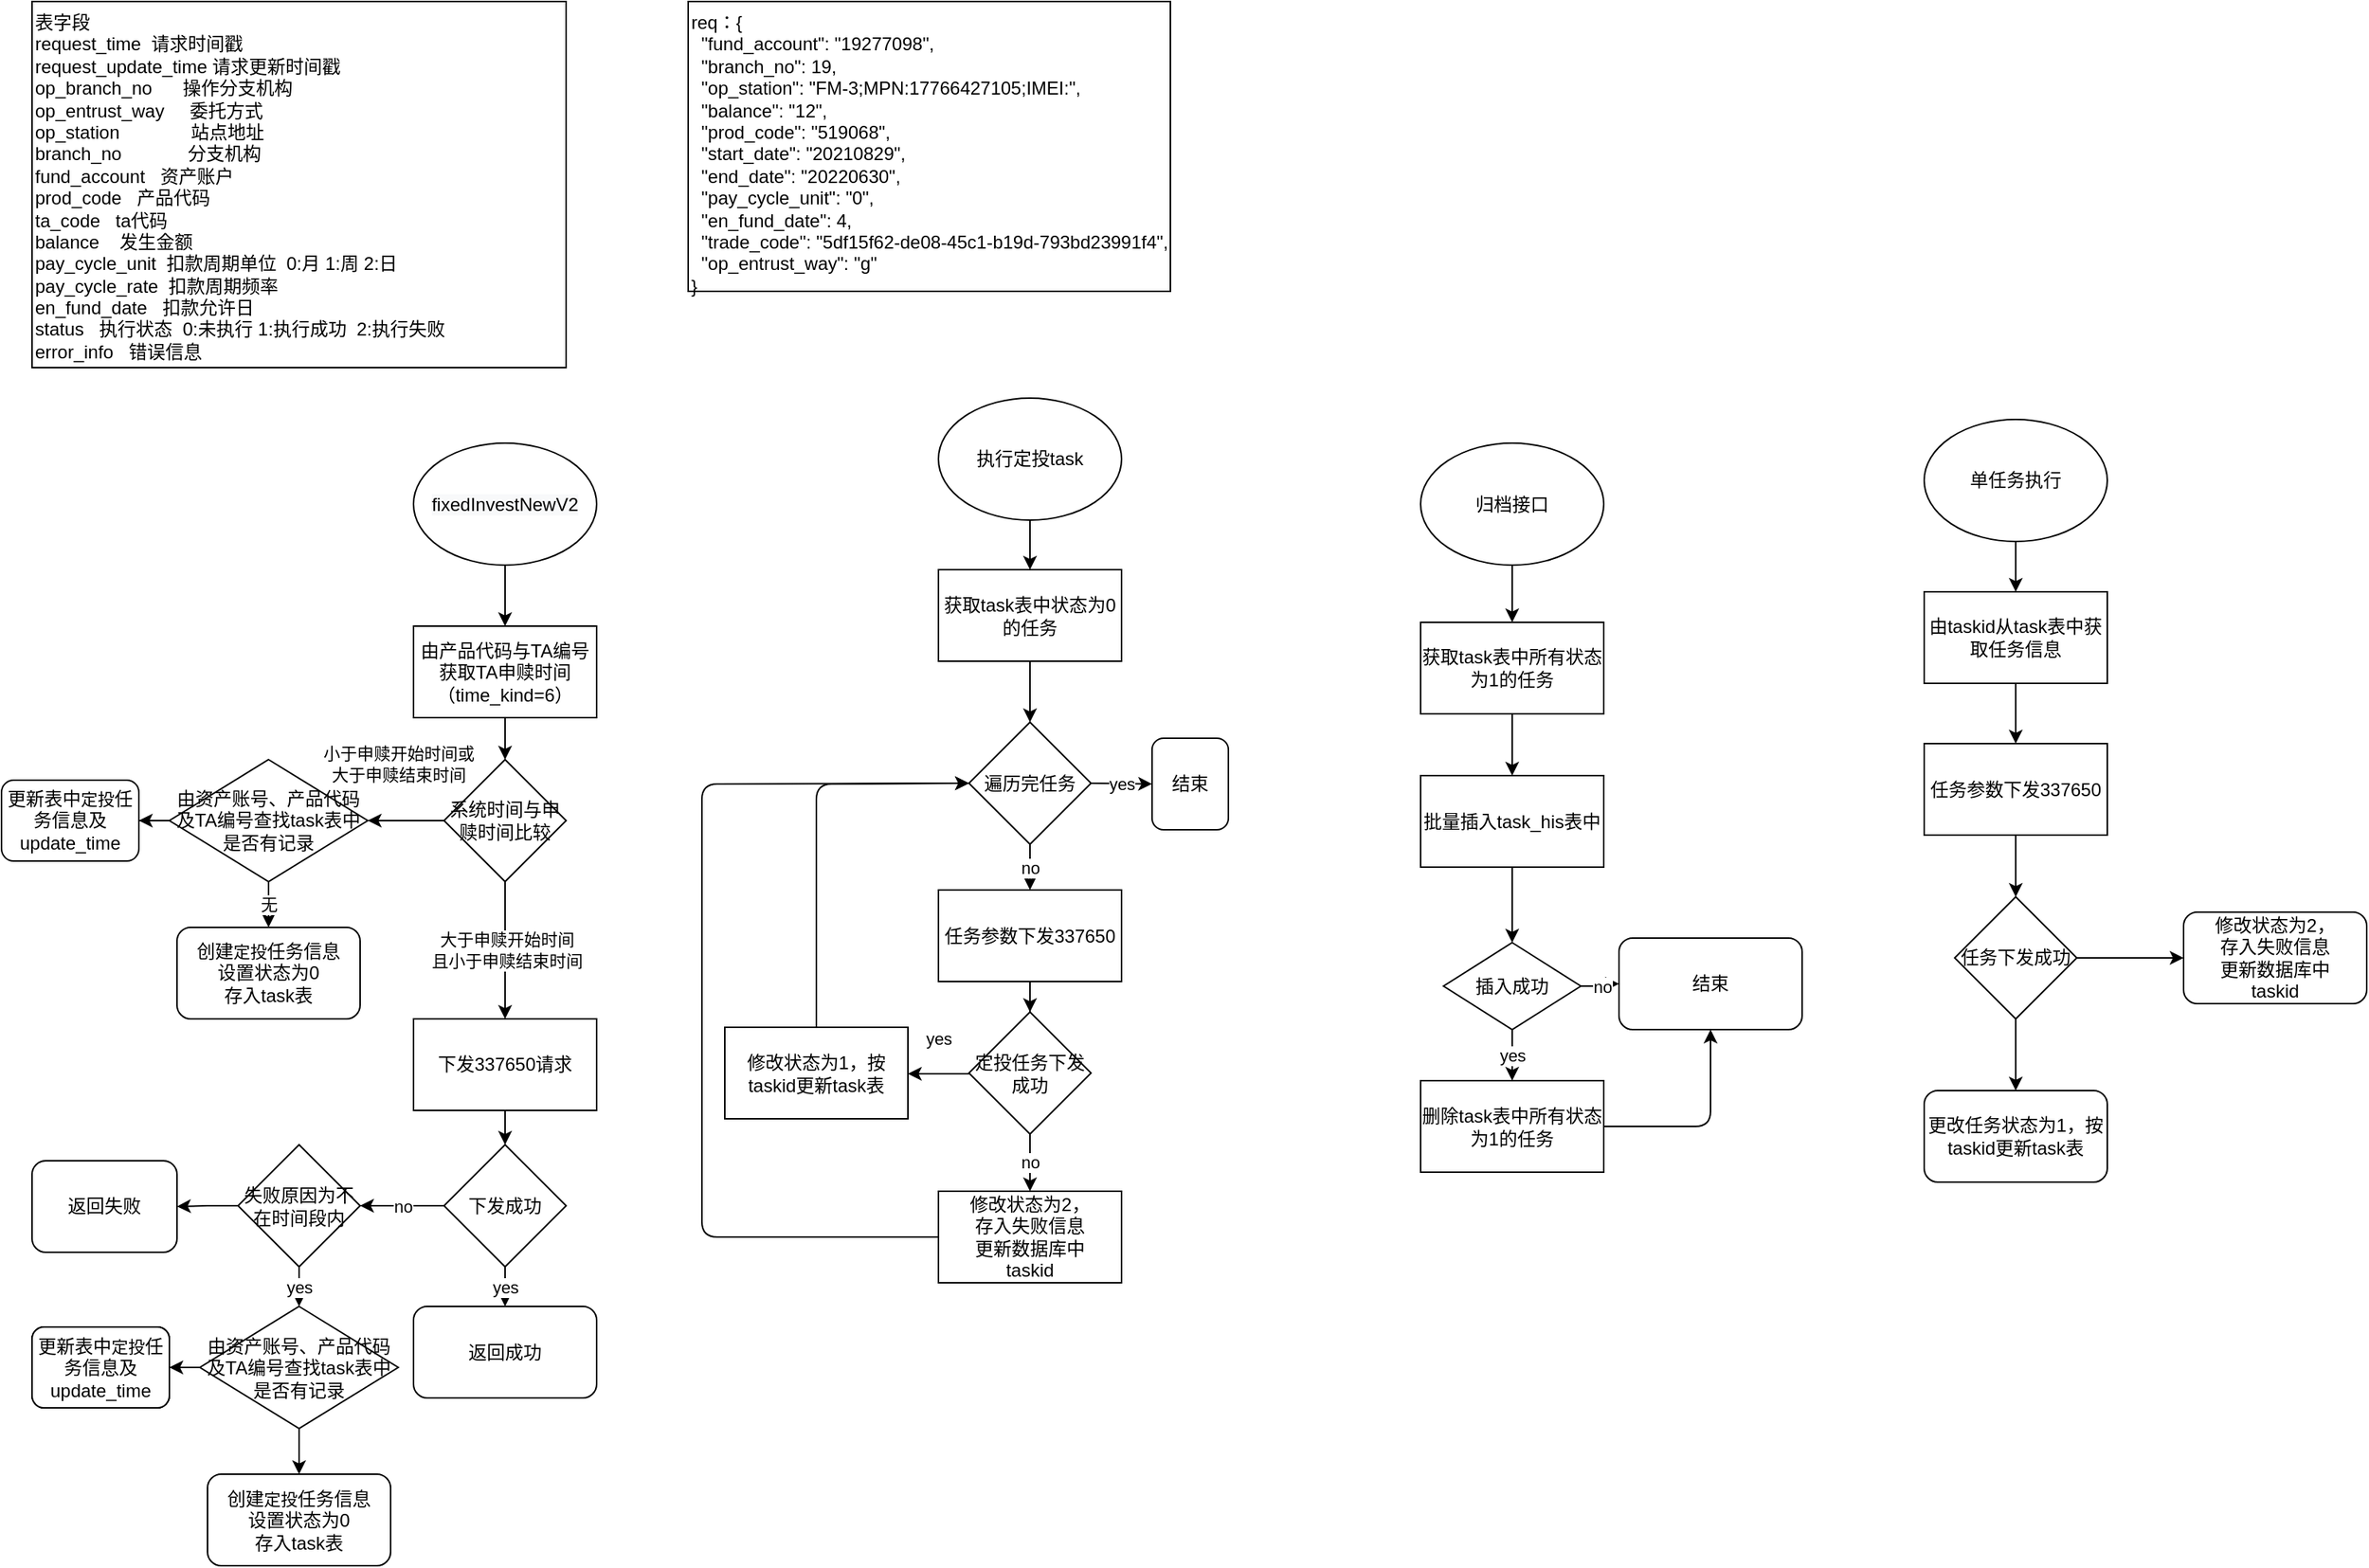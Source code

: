 <mxfile version="14.8.1" type="github" pages="2">
  <diagram id="YW4IahLpEKhzY00MQ2ns" name="Page-1">
    <mxGraphModel dx="-45" dy="468" grid="1" gridSize="10" guides="1" tooltips="1" connect="1" arrows="1" fold="1" page="1" pageScale="1" pageWidth="827" pageHeight="1169" math="0" shadow="0">
      <root>
        <mxCell id="0" />
        <mxCell id="1" parent="0" />
        <mxCell id="eclmrbbeuG5zvKfWPDYI-12" value="&lt;div&gt;req：{&lt;/div&gt;&lt;div&gt;&amp;nbsp; &quot;fund_account&quot;: &quot;19277098&quot;,&lt;/div&gt;&lt;div&gt;&amp;nbsp; &quot;branch_no&quot;: 19,&lt;/div&gt;&lt;div&gt;&amp;nbsp; &quot;op_station&quot;: &quot;FM-3;MPN:17766427105;IMEI:&quot;,&lt;/div&gt;&lt;div&gt;&amp;nbsp; &quot;balance&quot;: &quot;12&quot;,&lt;/div&gt;&lt;div&gt;&amp;nbsp; &quot;prod_code&quot;: &quot;519068&quot;,&lt;/div&gt;&lt;div&gt;&amp;nbsp; &quot;start_date&quot;: &quot;20210829&quot;,&lt;/div&gt;&lt;div&gt;&amp;nbsp; &quot;end_date&quot;: &quot;20220630&quot;,&lt;/div&gt;&lt;div&gt;&amp;nbsp; &quot;pay_cycle_unit&quot;: &quot;0&quot;,&lt;/div&gt;&lt;div&gt;&amp;nbsp; &quot;en_fund_date&quot;: 4,&lt;/div&gt;&lt;div&gt;&amp;nbsp; &quot;trade_code&quot;: &quot;5df15f62-de08-45c1-b19d-793bd23991f4&quot;,&lt;/div&gt;&lt;div&gt;&amp;nbsp; &quot;op_entrust_way&quot;: &quot;g&quot;&lt;/div&gt;&lt;div&gt;}&lt;/div&gt;" style="rounded=0;whiteSpace=wrap;html=1;align=left;verticalAlign=top;" vertex="1" parent="1">
          <mxGeometry x="1300" y="100" width="316" height="190" as="geometry" />
        </mxCell>
        <mxCell id="eclmrbbeuG5zvKfWPDYI-41" value="" style="edgeStyle=orthogonalEdgeStyle;rounded=0;orthogonalLoop=1;jettySize=auto;html=1;" edge="1" parent="1" source="eclmrbbeuG5zvKfWPDYI-17" target="eclmrbbeuG5zvKfWPDYI-18">
          <mxGeometry relative="1" as="geometry" />
        </mxCell>
        <mxCell id="eclmrbbeuG5zvKfWPDYI-17" value="&#xa;&#xa;&lt;span style=&quot;color: rgb(0, 0, 0); font-family: helvetica; font-size: 12px; font-style: normal; font-weight: 400; letter-spacing: normal; text-align: center; text-indent: 0px; text-transform: none; word-spacing: 0px; background-color: rgb(248, 249, 250); display: inline; float: none;&quot;&gt;fixedInvestNewV2&lt;/span&gt;&#xa;&#xa;" style="ellipse;whiteSpace=wrap;html=1;align=center;verticalAlign=middle;" vertex="1" parent="1">
          <mxGeometry x="1120" y="389.5" width="120" height="80" as="geometry" />
        </mxCell>
        <mxCell id="eclmrbbeuG5zvKfWPDYI-40" value="" style="edgeStyle=orthogonalEdgeStyle;rounded=0;orthogonalLoop=1;jettySize=auto;html=1;entryX=0.5;entryY=0;entryDx=0;entryDy=0;" edge="1" parent="1" source="eclmrbbeuG5zvKfWPDYI-18" target="eclmrbbeuG5zvKfWPDYI-20">
          <mxGeometry relative="1" as="geometry">
            <mxPoint x="1180" y="477" as="targetPoint" />
          </mxGeometry>
        </mxCell>
        <mxCell id="eclmrbbeuG5zvKfWPDYI-18" value="由产品代码与TA编号获取TA申赎时间（time_kind=6）" style="rounded=0;whiteSpace=wrap;html=1;align=center;verticalAlign=middle;" vertex="1" parent="1">
          <mxGeometry x="1120" y="509.5" width="120" height="60" as="geometry" />
        </mxCell>
        <mxCell id="eclmrbbeuG5zvKfWPDYI-33" value="大于申赎开始时间&lt;br&gt;且小于申赎结束时间" style="edgeStyle=orthogonalEdgeStyle;rounded=0;orthogonalLoop=1;jettySize=auto;html=1;entryX=0.5;entryY=0;entryDx=0;entryDy=0;" edge="1" parent="1" source="eclmrbbeuG5zvKfWPDYI-20">
          <mxGeometry relative="1" as="geometry">
            <mxPoint x="1180" y="767" as="targetPoint" />
          </mxGeometry>
        </mxCell>
        <mxCell id="eclmrbbeuG5zvKfWPDYI-20" value="系统时间与申赎时间比较" style="rhombus;whiteSpace=wrap;html=1;align=center;verticalAlign=middle;" vertex="1" parent="1">
          <mxGeometry x="1140" y="597" width="80" height="80" as="geometry" />
        </mxCell>
        <mxCell id="eclmrbbeuG5zvKfWPDYI-32" value="" style="edgeStyle=orthogonalEdgeStyle;rounded=0;orthogonalLoop=1;jettySize=auto;html=1;" edge="1" parent="1" target="eclmrbbeuG5zvKfWPDYI-30">
          <mxGeometry relative="1" as="geometry">
            <mxPoint x="1217" y="785.5" as="sourcePoint" />
          </mxGeometry>
        </mxCell>
        <mxCell id="eclmrbbeuG5zvKfWPDYI-36" value="小于申赎开始时间或&lt;br&gt;大于申赎结束时间" style="endArrow=classic;html=1;exitX=0;exitY=0.5;exitDx=0;exitDy=0;entryX=1;entryY=0.5;entryDx=0;entryDy=0;" edge="1" parent="1" source="eclmrbbeuG5zvKfWPDYI-20" target="GvrwKwZerKRcQ9YbQg6c-50">
          <mxGeometry x="0.2" y="-37" width="50" height="50" relative="1" as="geometry">
            <mxPoint x="1300" y="827" as="sourcePoint" />
            <mxPoint x="1010" y="887" as="targetPoint" />
            <Array as="points" />
            <mxPoint as="offset" />
          </mxGeometry>
        </mxCell>
        <mxCell id="eclmrbbeuG5zvKfWPDYI-43" value="创建&lt;span style=&quot;font-size: 11px ; background-color: rgb(255 , 255 , 255)&quot;&gt;定投&lt;/span&gt;任务信息&lt;br&gt;设置状态为0&lt;br&gt;存入task表" style="rounded=1;whiteSpace=wrap;html=1;align=center;verticalAlign=middle;" vertex="1" parent="1">
          <mxGeometry x="965" y="707" width="120" height="60" as="geometry" />
        </mxCell>
        <mxCell id="eclmrbbeuG5zvKfWPDYI-56" value="" style="edgeStyle=orthogonalEdgeStyle;rounded=0;orthogonalLoop=1;jettySize=auto;html=1;" edge="1" parent="1" source="eclmrbbeuG5zvKfWPDYI-46" target="eclmrbbeuG5zvKfWPDYI-47">
          <mxGeometry relative="1" as="geometry" />
        </mxCell>
        <mxCell id="eclmrbbeuG5zvKfWPDYI-46" value="执行定投task" style="ellipse;whiteSpace=wrap;html=1;align=center;verticalAlign=middle;" vertex="1" parent="1">
          <mxGeometry x="1464" y="360" width="120" height="80" as="geometry" />
        </mxCell>
        <mxCell id="eclmrbbeuG5zvKfWPDYI-57" value="" style="edgeStyle=orthogonalEdgeStyle;rounded=0;orthogonalLoop=1;jettySize=auto;html=1;" edge="1" parent="1" source="eclmrbbeuG5zvKfWPDYI-47" target="eclmrbbeuG5zvKfWPDYI-51">
          <mxGeometry relative="1" as="geometry" />
        </mxCell>
        <mxCell id="eclmrbbeuG5zvKfWPDYI-47" value="获取task表中状态为0的任务" style="rounded=0;whiteSpace=wrap;html=1;align=center;verticalAlign=middle;" vertex="1" parent="1">
          <mxGeometry x="1464" y="472.5" width="120" height="60" as="geometry" />
        </mxCell>
        <mxCell id="eclmrbbeuG5zvKfWPDYI-58" value="no" style="edgeStyle=orthogonalEdgeStyle;rounded=0;orthogonalLoop=1;jettySize=auto;html=1;" edge="1" parent="1" source="eclmrbbeuG5zvKfWPDYI-51" target="eclmrbbeuG5zvKfWPDYI-52">
          <mxGeometry relative="1" as="geometry" />
        </mxCell>
        <mxCell id="eclmrbbeuG5zvKfWPDYI-51" value="遍历完任务" style="rhombus;whiteSpace=wrap;html=1;align=center;verticalAlign=middle;" vertex="1" parent="1">
          <mxGeometry x="1484" y="572.5" width="80" height="80" as="geometry" />
        </mxCell>
        <mxCell id="eclmrbbeuG5zvKfWPDYI-59" value="" style="edgeStyle=orthogonalEdgeStyle;rounded=0;orthogonalLoop=1;jettySize=auto;html=1;" edge="1" parent="1" source="eclmrbbeuG5zvKfWPDYI-52" target="eclmrbbeuG5zvKfWPDYI-53">
          <mxGeometry relative="1" as="geometry" />
        </mxCell>
        <mxCell id="eclmrbbeuG5zvKfWPDYI-52" value="任务参数下发337650" style="rounded=0;whiteSpace=wrap;html=1;align=center;verticalAlign=middle;" vertex="1" parent="1">
          <mxGeometry x="1464" y="682.5" width="120" height="60" as="geometry" />
        </mxCell>
        <mxCell id="eclmrbbeuG5zvKfWPDYI-61" value="no" style="edgeStyle=orthogonalEdgeStyle;rounded=0;orthogonalLoop=1;jettySize=auto;html=1;" edge="1" parent="1" source="eclmrbbeuG5zvKfWPDYI-53" target="eclmrbbeuG5zvKfWPDYI-54">
          <mxGeometry relative="1" as="geometry" />
        </mxCell>
        <mxCell id="eclmrbbeuG5zvKfWPDYI-53" value="定投任务下发成功" style="rhombus;whiteSpace=wrap;html=1;align=center;verticalAlign=middle;" vertex="1" parent="1">
          <mxGeometry x="1484" y="762.5" width="80" height="80" as="geometry" />
        </mxCell>
        <mxCell id="eclmrbbeuG5zvKfWPDYI-54" value="修改状态为2，&lt;br&gt;存入失败信息&lt;br&gt;更新数据库中&lt;br&gt;taskid" style="rounded=0;whiteSpace=wrap;html=1;align=center;verticalAlign=middle;" vertex="1" parent="1">
          <mxGeometry x="1464" y="880" width="120" height="60" as="geometry" />
        </mxCell>
        <mxCell id="eclmrbbeuG5zvKfWPDYI-62" value="修改状态为1，按taskid更新task表" style="rounded=0;whiteSpace=wrap;html=1;align=center;verticalAlign=middle;" vertex="1" parent="1">
          <mxGeometry x="1324" y="772.5" width="120" height="60" as="geometry" />
        </mxCell>
        <mxCell id="eclmrbbeuG5zvKfWPDYI-63" value="yes" style="endArrow=classic;html=1;" edge="1" parent="1">
          <mxGeometry y="-23" width="50" height="50" relative="1" as="geometry">
            <mxPoint x="1484" y="803" as="sourcePoint" />
            <mxPoint x="1444" y="803" as="targetPoint" />
            <mxPoint as="offset" />
          </mxGeometry>
        </mxCell>
        <mxCell id="eclmrbbeuG5zvKfWPDYI-64" value="" style="endArrow=classic;html=1;exitX=0;exitY=0.5;exitDx=0;exitDy=0;entryX=0;entryY=0.5;entryDx=0;entryDy=0;" edge="1" parent="1" source="eclmrbbeuG5zvKfWPDYI-54" target="eclmrbbeuG5zvKfWPDYI-51">
          <mxGeometry width="50" height="50" relative="1" as="geometry">
            <mxPoint x="1334" y="880" as="sourcePoint" />
            <mxPoint x="1384" y="830" as="targetPoint" />
            <Array as="points">
              <mxPoint x="1309" y="910" />
              <mxPoint x="1309" y="770" />
              <mxPoint x="1309" y="613" />
            </Array>
          </mxGeometry>
        </mxCell>
        <mxCell id="eclmrbbeuG5zvKfWPDYI-67" value="结束" style="rounded=1;whiteSpace=wrap;html=1;align=center;verticalAlign=middle;" vertex="1" parent="1">
          <mxGeometry x="1604" y="583" width="50" height="60" as="geometry" />
        </mxCell>
        <mxCell id="eclmrbbeuG5zvKfWPDYI-68" value="yes" style="endArrow=classic;html=1;exitX=1;exitY=0.5;exitDx=0;exitDy=0;entryX=0;entryY=0.5;entryDx=0;entryDy=0;" edge="1" parent="1" source="eclmrbbeuG5zvKfWPDYI-51" target="eclmrbbeuG5zvKfWPDYI-67">
          <mxGeometry width="50" height="50" relative="1" as="geometry">
            <mxPoint x="1624" y="710" as="sourcePoint" />
            <mxPoint x="1674" y="660" as="targetPoint" />
          </mxGeometry>
        </mxCell>
        <mxCell id="eclmrbbeuG5zvKfWPDYI-70" value="" style="endArrow=classic;html=1;exitX=0.5;exitY=0;exitDx=0;exitDy=0;entryX=0;entryY=0.5;entryDx=0;entryDy=0;" edge="1" parent="1" source="eclmrbbeuG5zvKfWPDYI-62" target="eclmrbbeuG5zvKfWPDYI-51">
          <mxGeometry width="50" height="50" relative="1" as="geometry">
            <mxPoint x="1384" y="682.5" as="sourcePoint" />
            <mxPoint x="1264" y="730" as="targetPoint" />
            <Array as="points">
              <mxPoint x="1384" y="613" />
            </Array>
          </mxGeometry>
        </mxCell>
        <mxCell id="eclmrbbeuG5zvKfWPDYI-72" value="&lt;span&gt;表字段&lt;br&gt;request_time&lt;span style=&quot;white-space: pre&quot;&gt;	&lt;/span&gt;&lt;span style=&quot;white-space: pre&quot;&gt;	&lt;/span&gt;请求时间戳&lt;br&gt;request_update_time 请求更新时间戳&lt;br&gt;op_branch_no&amp;nbsp; &amp;nbsp; &amp;nbsp;&lt;span style=&quot;white-space: pre&quot;&gt;	&lt;/span&gt;操作分支机构&amp;nbsp;&lt;/span&gt;&lt;br&gt;&lt;span&gt;op_entrust_way&amp;nbsp; &amp;nbsp; &lt;span style=&quot;white-space: pre&quot;&gt;	&lt;/span&gt;委托方式&amp;nbsp;&lt;/span&gt;&lt;br&gt;&lt;span&gt;op_station&amp;nbsp; &amp;nbsp; &amp;nbsp; &amp;nbsp; &amp;nbsp; &amp;nbsp; &amp;nbsp;&lt;span style=&quot;white-space: pre&quot;&gt;	&lt;/span&gt;站点地址&amp;nbsp;&lt;/span&gt;&lt;br&gt;&lt;span&gt;branch_no&amp;nbsp; &amp;nbsp; &amp;nbsp; &amp;nbsp; &amp;nbsp; &amp;nbsp; &lt;span style=&quot;white-space: pre&quot;&gt;	&lt;/span&gt;分支机构&amp;nbsp;&lt;br&gt;&lt;/span&gt;fund_account &lt;span style=&quot;white-space: pre&quot;&gt;	&lt;/span&gt;&lt;span style=&quot;white-space: pre&quot;&gt;	&lt;/span&gt;资产账户&amp;nbsp;&lt;br&gt;prod_code &lt;span style=&quot;white-space: pre&quot;&gt;	&lt;/span&gt;&lt;span style=&quot;white-space: pre&quot;&gt;	&lt;/span&gt;产品代码&lt;br&gt;ta_code&lt;span style=&quot;white-space: pre&quot;&gt;	&lt;/span&gt;&lt;span style=&quot;white-space: pre&quot;&gt;	&lt;/span&gt;&lt;span style=&quot;white-space: pre&quot;&gt;	&lt;/span&gt;ta代码&amp;nbsp;&lt;br&gt;balance &lt;span style=&quot;white-space: pre&quot;&gt;	&lt;/span&gt;&lt;span style=&quot;white-space: pre&quot;&gt;	&lt;/span&gt;&lt;span style=&quot;white-space: pre&quot;&gt;	&lt;/span&gt;发生金额&amp;nbsp;&lt;br&gt;pay_cycle_unit &lt;span style=&quot;white-space: pre&quot;&gt;	&lt;/span&gt;扣款周期单位&amp;nbsp; 0:月 1:周 2:日&lt;br&gt;pay_cycle_rate &lt;span style=&quot;white-space: pre&quot;&gt;	&lt;/span&gt;扣款周期频率&amp;nbsp;&lt;br&gt;en_fund_date &lt;span style=&quot;white-space: pre&quot;&gt;	&lt;/span&gt;&lt;span style=&quot;white-space: pre&quot;&gt;	&lt;/span&gt;扣款允许日&lt;br&gt;&lt;span&gt;status&lt;span style=&quot;white-space: pre&quot;&gt;	&lt;/span&gt;&lt;span style=&quot;white-space: pre&quot;&gt;	&lt;/span&gt;&lt;span style=&quot;white-space: pre&quot;&gt;	&lt;/span&gt;执行状态&amp;nbsp; 0:未执行 1:执行成功&amp;nbsp; 2:执行失败&lt;br&gt;error_info&lt;span style=&quot;white-space: pre&quot;&gt;	&lt;/span&gt;&lt;span style=&quot;white-space: pre&quot;&gt;	&lt;/span&gt;&lt;span style=&quot;white-space: pre&quot;&gt;	&lt;/span&gt;错误信息&lt;br&gt;&lt;/span&gt;" style="rounded=0;whiteSpace=wrap;html=1;align=left;verticalAlign=top;" vertex="1" parent="1">
          <mxGeometry x="870" y="100" width="350" height="240" as="geometry" />
        </mxCell>
        <mxCell id="GvrwKwZerKRcQ9YbQg6c-9" value="" style="edgeStyle=orthogonalEdgeStyle;rounded=0;orthogonalLoop=1;jettySize=auto;html=1;" edge="1" parent="1" source="GvrwKwZerKRcQ9YbQg6c-3" target="GvrwKwZerKRcQ9YbQg6c-4">
          <mxGeometry relative="1" as="geometry" />
        </mxCell>
        <mxCell id="GvrwKwZerKRcQ9YbQg6c-3" value="归档接口" style="ellipse;whiteSpace=wrap;html=1;align=center;verticalAlign=middle;" vertex="1" parent="1">
          <mxGeometry x="1780" y="389.5" width="120" height="80" as="geometry" />
        </mxCell>
        <mxCell id="GvrwKwZerKRcQ9YbQg6c-10" value="" style="edgeStyle=orthogonalEdgeStyle;rounded=0;orthogonalLoop=1;jettySize=auto;html=1;" edge="1" parent="1" source="GvrwKwZerKRcQ9YbQg6c-4" target="GvrwKwZerKRcQ9YbQg6c-5">
          <mxGeometry relative="1" as="geometry" />
        </mxCell>
        <mxCell id="GvrwKwZerKRcQ9YbQg6c-4" value="获取task表中所有状态为1的任务" style="rounded=0;whiteSpace=wrap;html=1;align=center;verticalAlign=middle;" vertex="1" parent="1">
          <mxGeometry x="1780" y="507" width="120" height="60" as="geometry" />
        </mxCell>
        <mxCell id="GvrwKwZerKRcQ9YbQg6c-11" value="" style="edgeStyle=orthogonalEdgeStyle;rounded=0;orthogonalLoop=1;jettySize=auto;html=1;" edge="1" parent="1" source="GvrwKwZerKRcQ9YbQg6c-5" target="GvrwKwZerKRcQ9YbQg6c-7">
          <mxGeometry relative="1" as="geometry" />
        </mxCell>
        <mxCell id="GvrwKwZerKRcQ9YbQg6c-5" value="批量插入task_his表中" style="rounded=0;whiteSpace=wrap;html=1;align=center;verticalAlign=middle;" vertex="1" parent="1">
          <mxGeometry x="1780" y="607.5" width="120" height="60" as="geometry" />
        </mxCell>
        <mxCell id="GvrwKwZerKRcQ9YbQg6c-12" value="yes" style="edgeStyle=orthogonalEdgeStyle;rounded=0;orthogonalLoop=1;jettySize=auto;html=1;" edge="1" parent="1" source="GvrwKwZerKRcQ9YbQg6c-7" target="GvrwKwZerKRcQ9YbQg6c-8">
          <mxGeometry relative="1" as="geometry" />
        </mxCell>
        <mxCell id="GvrwKwZerKRcQ9YbQg6c-15" value="no" style="edgeStyle=orthogonalEdgeStyle;rounded=0;orthogonalLoop=1;jettySize=auto;html=1;" edge="1" parent="1" source="GvrwKwZerKRcQ9YbQg6c-7" target="GvrwKwZerKRcQ9YbQg6c-13">
          <mxGeometry relative="1" as="geometry" />
        </mxCell>
        <mxCell id="GvrwKwZerKRcQ9YbQg6c-7" value="插入成功" style="rhombus;whiteSpace=wrap;html=1;align=center;verticalAlign=middle;" vertex="1" parent="1">
          <mxGeometry x="1795" y="717" width="90" height="57" as="geometry" />
        </mxCell>
        <mxCell id="GvrwKwZerKRcQ9YbQg6c-8" value="删除task表中所有状态为1的任务" style="rounded=0;whiteSpace=wrap;html=1;align=center;verticalAlign=middle;" vertex="1" parent="1">
          <mxGeometry x="1780" y="807.5" width="120" height="60" as="geometry" />
        </mxCell>
        <mxCell id="GvrwKwZerKRcQ9YbQg6c-13" value="结束" style="rounded=1;whiteSpace=wrap;html=1;align=center;verticalAlign=middle;" vertex="1" parent="1">
          <mxGeometry x="1910" y="714" width="120" height="60" as="geometry" />
        </mxCell>
        <mxCell id="GvrwKwZerKRcQ9YbQg6c-16" value="" style="endArrow=classic;html=1;exitX=1;exitY=0.5;exitDx=0;exitDy=0;entryX=0.5;entryY=1;entryDx=0;entryDy=0;" edge="1" parent="1" source="GvrwKwZerKRcQ9YbQg6c-8" target="GvrwKwZerKRcQ9YbQg6c-13">
          <mxGeometry width="50" height="50" relative="1" as="geometry">
            <mxPoint x="1960" y="864.5" as="sourcePoint" />
            <mxPoint x="2010" y="814.5" as="targetPoint" />
            <Array as="points">
              <mxPoint x="1970" y="837.5" />
            </Array>
          </mxGeometry>
        </mxCell>
        <mxCell id="GvrwKwZerKRcQ9YbQg6c-24" value="" style="edgeStyle=orthogonalEdgeStyle;rounded=0;orthogonalLoop=1;jettySize=auto;html=1;" edge="1" parent="1" source="GvrwKwZerKRcQ9YbQg6c-17" target="GvrwKwZerKRcQ9YbQg6c-18">
          <mxGeometry relative="1" as="geometry" />
        </mxCell>
        <mxCell id="GvrwKwZerKRcQ9YbQg6c-17" value="单任务执行" style="ellipse;whiteSpace=wrap;html=1;align=center;verticalAlign=middle;" vertex="1" parent="1">
          <mxGeometry x="2110" y="374" width="120" height="80" as="geometry" />
        </mxCell>
        <mxCell id="GvrwKwZerKRcQ9YbQg6c-25" value="" style="edgeStyle=orthogonalEdgeStyle;rounded=0;orthogonalLoop=1;jettySize=auto;html=1;" edge="1" parent="1" source="GvrwKwZerKRcQ9YbQg6c-18" target="GvrwKwZerKRcQ9YbQg6c-20">
          <mxGeometry relative="1" as="geometry" />
        </mxCell>
        <mxCell id="GvrwKwZerKRcQ9YbQg6c-18" value="由taskid从task表中获取任务信息" style="rounded=0;whiteSpace=wrap;html=1;align=center;verticalAlign=middle;" vertex="1" parent="1">
          <mxGeometry x="2110" y="487" width="120" height="60" as="geometry" />
        </mxCell>
        <mxCell id="GvrwKwZerKRcQ9YbQg6c-26" value="" style="edgeStyle=orthogonalEdgeStyle;rounded=0;orthogonalLoop=1;jettySize=auto;html=1;" edge="1" parent="1" source="GvrwKwZerKRcQ9YbQg6c-20" target="GvrwKwZerKRcQ9YbQg6c-21">
          <mxGeometry relative="1" as="geometry" />
        </mxCell>
        <mxCell id="GvrwKwZerKRcQ9YbQg6c-20" value="任务参数下发337650" style="rounded=0;whiteSpace=wrap;html=1;align=center;verticalAlign=middle;" vertex="1" parent="1">
          <mxGeometry x="2110" y="586.5" width="120" height="60" as="geometry" />
        </mxCell>
        <mxCell id="GvrwKwZerKRcQ9YbQg6c-27" value="" style="edgeStyle=orthogonalEdgeStyle;rounded=0;orthogonalLoop=1;jettySize=auto;html=1;" edge="1" parent="1" source="GvrwKwZerKRcQ9YbQg6c-21">
          <mxGeometry relative="1" as="geometry">
            <mxPoint x="2280" y="727" as="targetPoint" />
          </mxGeometry>
        </mxCell>
        <mxCell id="GvrwKwZerKRcQ9YbQg6c-28" value="" style="edgeStyle=orthogonalEdgeStyle;rounded=0;orthogonalLoop=1;jettySize=auto;html=1;" edge="1" parent="1" source="GvrwKwZerKRcQ9YbQg6c-21">
          <mxGeometry relative="1" as="geometry">
            <mxPoint x="2170" y="814" as="targetPoint" />
          </mxGeometry>
        </mxCell>
        <mxCell id="GvrwKwZerKRcQ9YbQg6c-21" value="任务下发成功" style="rhombus;whiteSpace=wrap;html=1;align=center;verticalAlign=middle;" vertex="1" parent="1">
          <mxGeometry x="2130" y="687" width="80" height="80" as="geometry" />
        </mxCell>
        <mxCell id="GvrwKwZerKRcQ9YbQg6c-32" value="&lt;span&gt;更改任务状态为1，按taskid更新task表&lt;/span&gt;" style="rounded=1;whiteSpace=wrap;html=1;align=center;verticalAlign=middle;" vertex="1" parent="1">
          <mxGeometry x="2110" y="814" width="120" height="60" as="geometry" />
        </mxCell>
        <mxCell id="GvrwKwZerKRcQ9YbQg6c-33" value="&lt;span&gt;修改状态为2，&lt;/span&gt;&lt;br&gt;&lt;span&gt;存入失败信息&lt;/span&gt;&lt;br&gt;&lt;span&gt;更新数据库中&lt;/span&gt;&lt;br&gt;&lt;span&gt;taskid&lt;/span&gt;" style="rounded=1;whiteSpace=wrap;html=1;align=center;verticalAlign=middle;" vertex="1" parent="1">
          <mxGeometry x="2280" y="697" width="120" height="60" as="geometry" />
        </mxCell>
        <mxCell id="GvrwKwZerKRcQ9YbQg6c-43" value="yes" style="edgeStyle=orthogonalEdgeStyle;rounded=0;orthogonalLoop=1;jettySize=auto;html=1;" edge="1" parent="1" source="GvrwKwZerKRcQ9YbQg6c-34" target="GvrwKwZerKRcQ9YbQg6c-39">
          <mxGeometry relative="1" as="geometry" />
        </mxCell>
        <mxCell id="GvrwKwZerKRcQ9YbQg6c-44" value="no" style="edgeStyle=orthogonalEdgeStyle;rounded=0;orthogonalLoop=1;jettySize=auto;html=1;entryX=1;entryY=0.5;entryDx=0;entryDy=0;" edge="1" parent="1" source="GvrwKwZerKRcQ9YbQg6c-34" target="GvrwKwZerKRcQ9YbQg6c-57">
          <mxGeometry relative="1" as="geometry">
            <mxPoint x="1100" y="889.5" as="targetPoint" />
          </mxGeometry>
        </mxCell>
        <mxCell id="GvrwKwZerKRcQ9YbQg6c-34" value="下发成功" style="rhombus;whiteSpace=wrap;html=1;align=center;verticalAlign=middle;" vertex="1" parent="1">
          <mxGeometry x="1140" y="849.5" width="80" height="80" as="geometry" />
        </mxCell>
        <mxCell id="GvrwKwZerKRcQ9YbQg6c-36" value="" style="edgeStyle=orthogonalEdgeStyle;rounded=0;orthogonalLoop=1;jettySize=auto;html=1;" edge="1" parent="1" source="GvrwKwZerKRcQ9YbQg6c-35" target="GvrwKwZerKRcQ9YbQg6c-34">
          <mxGeometry relative="1" as="geometry" />
        </mxCell>
        <mxCell id="GvrwKwZerKRcQ9YbQg6c-35" value="&lt;span&gt;下发337650请求&lt;/span&gt;" style="rounded=0;whiteSpace=wrap;html=1;align=center;verticalAlign=middle;" vertex="1" parent="1">
          <mxGeometry x="1120" y="767" width="120" height="60" as="geometry" />
        </mxCell>
        <mxCell id="GvrwKwZerKRcQ9YbQg6c-39" value="返回成功" style="rounded=1;whiteSpace=wrap;html=1;align=center;verticalAlign=middle;" vertex="1" parent="1">
          <mxGeometry x="1120" y="955.5" width="120" height="60" as="geometry" />
        </mxCell>
        <mxCell id="GvrwKwZerKRcQ9YbQg6c-51" value="无" style="edgeStyle=orthogonalEdgeStyle;rounded=0;orthogonalLoop=1;jettySize=auto;html=1;" edge="1" parent="1" source="GvrwKwZerKRcQ9YbQg6c-50" target="eclmrbbeuG5zvKfWPDYI-43">
          <mxGeometry relative="1" as="geometry" />
        </mxCell>
        <mxCell id="GvrwKwZerKRcQ9YbQg6c-53" value="" style="edgeStyle=orthogonalEdgeStyle;rounded=0;orthogonalLoop=1;jettySize=auto;html=1;" edge="1" parent="1" source="GvrwKwZerKRcQ9YbQg6c-50" target="GvrwKwZerKRcQ9YbQg6c-52">
          <mxGeometry relative="1" as="geometry" />
        </mxCell>
        <mxCell id="GvrwKwZerKRcQ9YbQg6c-50" value="&lt;span&gt;由资产账号、产品代码及TA编号查找task表中是否有记录&lt;/span&gt;" style="rhombus;whiteSpace=wrap;html=1;align=center;verticalAlign=middle;" vertex="1" parent="1">
          <mxGeometry x="960" y="597" width="130" height="80" as="geometry" />
        </mxCell>
        <mxCell id="GvrwKwZerKRcQ9YbQg6c-52" value="更新表中&lt;span style=&quot;font-size: 11px ; background-color: rgb(255 , 255 , 255)&quot;&gt;定投&lt;/span&gt;任务信息及update_time" style="rounded=1;whiteSpace=wrap;html=1;align=center;verticalAlign=middle;" vertex="1" parent="1">
          <mxGeometry x="850" y="610.5" width="90" height="53" as="geometry" />
        </mxCell>
        <mxCell id="GvrwKwZerKRcQ9YbQg6c-54" value="创建&lt;span style=&quot;font-size: 11px ; background-color: rgb(255 , 255 , 255)&quot;&gt;定投&lt;/span&gt;任务信息&lt;br&gt;设置状态为0&lt;br&gt;存入task表" style="rounded=1;whiteSpace=wrap;html=1;align=center;verticalAlign=middle;" vertex="1" parent="1">
          <mxGeometry x="985" y="1065.5" width="120" height="60" as="geometry" />
        </mxCell>
        <mxCell id="GvrwKwZerKRcQ9YbQg6c-56" value="更新表中&lt;span style=&quot;font-size: 11px ; background-color: rgb(255 , 255 , 255)&quot;&gt;定投&lt;/span&gt;任务信息及update_time" style="rounded=1;whiteSpace=wrap;html=1;align=center;verticalAlign=middle;" vertex="1" parent="1">
          <mxGeometry x="870" y="969" width="90" height="53" as="geometry" />
        </mxCell>
        <mxCell id="GvrwKwZerKRcQ9YbQg6c-62" value="yes" style="edgeStyle=orthogonalEdgeStyle;rounded=0;orthogonalLoop=1;jettySize=auto;html=1;" edge="1" parent="1" source="GvrwKwZerKRcQ9YbQg6c-57" target="GvrwKwZerKRcQ9YbQg6c-60">
          <mxGeometry relative="1" as="geometry" />
        </mxCell>
        <mxCell id="GvrwKwZerKRcQ9YbQg6c-66" value="" style="edgeStyle=orthogonalEdgeStyle;rounded=0;orthogonalLoop=1;jettySize=auto;html=1;" edge="1" parent="1" source="GvrwKwZerKRcQ9YbQg6c-57" target="GvrwKwZerKRcQ9YbQg6c-65">
          <mxGeometry relative="1" as="geometry" />
        </mxCell>
        <mxCell id="GvrwKwZerKRcQ9YbQg6c-57" value="失败原因为不在时间段内" style="rhombus;whiteSpace=wrap;html=1;align=center;verticalAlign=middle;" vertex="1" parent="1">
          <mxGeometry x="1005" y="849.5" width="80" height="80" as="geometry" />
        </mxCell>
        <mxCell id="GvrwKwZerKRcQ9YbQg6c-59" value="更新表中&lt;span style=&quot;font-size: 11px ; background-color: rgb(255 , 255 , 255)&quot;&gt;定投&lt;/span&gt;任务信息及update_time" style="rounded=1;whiteSpace=wrap;html=1;align=center;verticalAlign=middle;" vertex="1" parent="1">
          <mxGeometry x="870" y="969" width="90" height="53" as="geometry" />
        </mxCell>
        <mxCell id="GvrwKwZerKRcQ9YbQg6c-63" value="" style="edgeStyle=orthogonalEdgeStyle;rounded=0;orthogonalLoop=1;jettySize=auto;html=1;" edge="1" parent="1" source="GvrwKwZerKRcQ9YbQg6c-60" target="GvrwKwZerKRcQ9YbQg6c-54">
          <mxGeometry relative="1" as="geometry" />
        </mxCell>
        <mxCell id="GvrwKwZerKRcQ9YbQg6c-64" value="" style="edgeStyle=orthogonalEdgeStyle;rounded=0;orthogonalLoop=1;jettySize=auto;html=1;" edge="1" parent="1" source="GvrwKwZerKRcQ9YbQg6c-60" target="GvrwKwZerKRcQ9YbQg6c-61">
          <mxGeometry relative="1" as="geometry" />
        </mxCell>
        <mxCell id="GvrwKwZerKRcQ9YbQg6c-60" value="&lt;span&gt;由资产账号、产品代码及TA编号查找task表中是否有记录&lt;/span&gt;" style="rhombus;whiteSpace=wrap;html=1;align=center;verticalAlign=middle;" vertex="1" parent="1">
          <mxGeometry x="980" y="955.5" width="130" height="80" as="geometry" />
        </mxCell>
        <mxCell id="GvrwKwZerKRcQ9YbQg6c-61" value="更新表中&lt;span style=&quot;font-size: 11px ; background-color: rgb(255 , 255 , 255)&quot;&gt;定投&lt;/span&gt;任务信息及update_time" style="rounded=1;whiteSpace=wrap;html=1;align=center;verticalAlign=middle;" vertex="1" parent="1">
          <mxGeometry x="870" y="969" width="90" height="53" as="geometry" />
        </mxCell>
        <mxCell id="GvrwKwZerKRcQ9YbQg6c-65" value="返回失败" style="rounded=1;whiteSpace=wrap;html=1;align=center;verticalAlign=middle;" vertex="1" parent="1">
          <mxGeometry x="870" y="860" width="95" height="60" as="geometry" />
        </mxCell>
      </root>
    </mxGraphModel>
  </diagram>
  <diagram id="kXIWLW0vv5uz-VRi_NzV" name="Page-2">
    <mxGraphModel dx="782" dy="468" grid="1" gridSize="10" guides="1" tooltips="1" connect="1" arrows="1" fold="1" page="1" pageScale="1" pageWidth="827" pageHeight="1169" math="0" shadow="0">
      <root>
        <mxCell id="Z5_Sy6emqb7qstgcrkYU-0" />
        <mxCell id="Z5_Sy6emqb7qstgcrkYU-1" parent="Z5_Sy6emqb7qstgcrkYU-0" />
        <mxCell id="wkc5bTUAmJpYXEKIB8To-0" value="&lt;pre style=&quot;background-color: #2b2b2b ; color: #a9b7c6 ; font-family: &amp;#34;jetbrains mono&amp;#34; , monospace ; font-size: 9.8pt&quot;&gt;&lt;span style=&quot;color: #ffc66d&quot;&gt;fixedInvestNew&lt;/span&gt;&lt;/pre&gt;" style="rounded=0;whiteSpace=wrap;html=1;" vertex="1" parent="Z5_Sy6emqb7qstgcrkYU-1">
          <mxGeometry x="40" y="500" width="120" height="60" as="geometry" />
        </mxCell>
        <mxCell id="wkc5bTUAmJpYXEKIB8To-1" value="init_date -&amp;gt; 20210628&lt;br&gt;allot_no -&amp;gt; 644000000202106280006480&lt;br&gt;serial_no -&amp;gt; 6480" style="rounded=0;whiteSpace=wrap;html=1;align=left;verticalAlign=top;" vertex="1" parent="Z5_Sy6emqb7qstgcrkYU-1">
          <mxGeometry x="317" y="500" width="230" height="60" as="geometry" />
        </mxCell>
        <mxCell id="wkc5bTUAmJpYXEKIB8To-2" value="0629下发，在时段内" style="endArrow=classic;html=1;exitX=1;exitY=0.5;exitDx=0;exitDy=0;entryX=0;entryY=0.5;entryDx=0;entryDy=0;" edge="1" parent="Z5_Sy6emqb7qstgcrkYU-1" source="wkc5bTUAmJpYXEKIB8To-0" target="wkc5bTUAmJpYXEKIB8To-1">
          <mxGeometry x="0.146" y="20" width="50" height="50" relative="1" as="geometry">
            <mxPoint x="220" y="560" as="sourcePoint" />
            <mxPoint x="300" y="530" as="targetPoint" />
            <mxPoint as="offset" />
          </mxGeometry>
        </mxCell>
        <mxCell id="wkc5bTUAmJpYXEKIB8To-3" value="&lt;pre style=&quot;background-color: #2b2b2b ; color: #a9b7c6 ; font-family: &amp;#34;jetbrains mono&amp;#34; , monospace ; font-size: 9.8pt&quot;&gt;&lt;br&gt;&lt;/pre&gt;" style="rounded=0;whiteSpace=wrap;html=1;align=left;verticalAlign=top;" vertex="1" parent="Z5_Sy6emqb7qstgcrkYU-1">
          <mxGeometry x="324" y="620" width="226" height="60" as="geometry" />
        </mxCell>
        <mxCell id="wkc5bTUAmJpYXEKIB8To-4" value="" style="endArrow=classic;html=1;exitX=1;exitY=0.5;exitDx=0;exitDy=0;entryX=0;entryY=0.5;entryDx=0;entryDy=0;" edge="1" parent="Z5_Sy6emqb7qstgcrkYU-1" source="wkc5bTUAmJpYXEKIB8To-0" target="wkc5bTUAmJpYXEKIB8To-3">
          <mxGeometry width="50" height="50" relative="1" as="geometry">
            <mxPoint x="180" y="700" as="sourcePoint" />
            <mxPoint x="230" y="650" as="targetPoint" />
          </mxGeometry>
        </mxCell>
        <mxCell id="wkc5bTUAmJpYXEKIB8To-5" value="0629下发，在时段外" style="edgeLabel;html=1;align=center;verticalAlign=middle;resizable=0;points=[];" vertex="1" connectable="0" parent="wkc5bTUAmJpYXEKIB8To-4">
          <mxGeometry x="0.303" y="2" relative="1" as="geometry">
            <mxPoint x="-8" y="3" as="offset" />
          </mxGeometry>
        </mxCell>
        <mxCell id="wkc5bTUAmJpYXEKIB8To-6" value="op_branch_no			操作分支机构		Y	&lt;br&gt;op_entrust_way			委托方式			Y	&lt;br&gt;op_station	&amp;nbsp; &amp;nbsp; 		站点地址			Y	&lt;br&gt;branch_no	&amp;nbsp; &amp;nbsp; 		分支机构			Y	&lt;br&gt;client_id	&amp;nbsp; &amp;nbsp; 		客户编号			N	&lt;br&gt;fund_account			资产账户			Y	&lt;br&gt;&lt;font color=&quot;#ff0000&quot;&gt;password	&amp;nbsp; &amp;nbsp; 		密码				Y	&lt;/font&gt;&lt;br&gt;password_type			密码类别			N	2&#39;,交易密码&lt;br&gt;user_token	&amp;nbsp; &amp;nbsp; 		用户口令			N	空格,使用普通密码检验&lt;br&gt;prod_account			产品账号			N	&lt;br&gt;prod_code				产品代码			Y	&lt;br&gt;prodta_no				产品TA编号			N	&lt;br&gt;trans_account			交易账号			N	&lt;br&gt;balance					发生金额			Y	&lt;br&gt;pay_cycle_unit			扣款周期单位		Y	0:月 1:周 2:日&lt;br&gt;pay_cycle_rate			扣款周期频率		Y	1&lt;br&gt;start_date				开始日期			N	当天日期&lt;br&gt;end_date				到期日期			N	ration_type=&#39;0&#39;时必须&lt;br&gt;en_fund_date			扣款允许日			N	若扣款周期为周或双周,只有1-5有效；当扣款周期为&#39;2&#39;按日扣款时，扣款允许日为非必填，其他情况为必填&lt;br&gt;ration_type				定投期满类型		N	&lt;br&gt;max_ration_balance		最大定投金额		N	ration_type为1时必须&lt;br&gt;max_ration_times		最大定投次数		N	ration_type为2时必须&lt;br&gt;ration_invest_reason	定投目的			N	空格&lt;br&gt;pay_kind				支付方式			N	&#39;0&#39;:保证金;&#39;1&#39;:三方支付;&#39;3&#39;：线下支付;（系统只支持保证金支付时，此字段为非必传；否则该字段为必传）&lt;br&gt;bank_no					银行代码			N	对接三方支付系统时必传&lt;br&gt;pay_account				支付账户			N	对接三方支付系统时必传&lt;br&gt;prodchannel_type		产品渠道类型		N	&lt;br&gt;discount				折扣比例			N	若以周边送入值为准，那需要必填，并且满足数值大于0，小于等于1，4位小数&lt;br&gt;risk_sub_id				风险揭示书协议号	N	&lt;br&gt;remark					备注				N	&lt;br&gt;touch_flag				触发标志			N	&lt;br&gt;incometaxdefer_flag		个税递延标志		N	 &#39;9&#39;和空表示普通代码登记；&#39;1&#39;表示税延基金资金参与代码登记；" style="rounded=0;whiteSpace=wrap;html=1;align=left;verticalAlign=top;" vertex="1" parent="Z5_Sy6emqb7qstgcrkYU-1">
          <mxGeometry width="730" height="460" as="geometry" />
        </mxCell>
        <mxCell id="wkc5bTUAmJpYXEKIB8To-7" value="&lt;pre style=&quot;background-color: rgb(43 , 43 , 43) ; color: rgb(169 , 183 , 198) ; font-family: &amp;#34;jetbrains mono&amp;#34; , monospace ; font-size: 9.8pt&quot;&gt;&lt;span style=&quot;color: rgb(255 , 198 , 109)&quot;&gt;调用createFiaSignTask&lt;/span&gt;&lt;/pre&gt;&lt;pre style=&quot;background-color: rgb(43 , 43 , 43) ; color: rgb(169 , 183 , 198) ; font-family: &amp;#34;jetbrains mono&amp;#34; , monospace ; font-size: 9.8pt&quot;&gt;&lt;span style=&quot;color: rgb(255 , 198 , 109)&quot;&gt;延迟提交&lt;/span&gt;&lt;/pre&gt;" style="rounded=0;whiteSpace=wrap;html=1;align=left;verticalAlign=top;" vertex="1" parent="Z5_Sy6emqb7qstgcrkYU-1">
          <mxGeometry x="340" y="690" width="250" height="80" as="geometry" />
        </mxCell>
      </root>
    </mxGraphModel>
  </diagram>
</mxfile>
